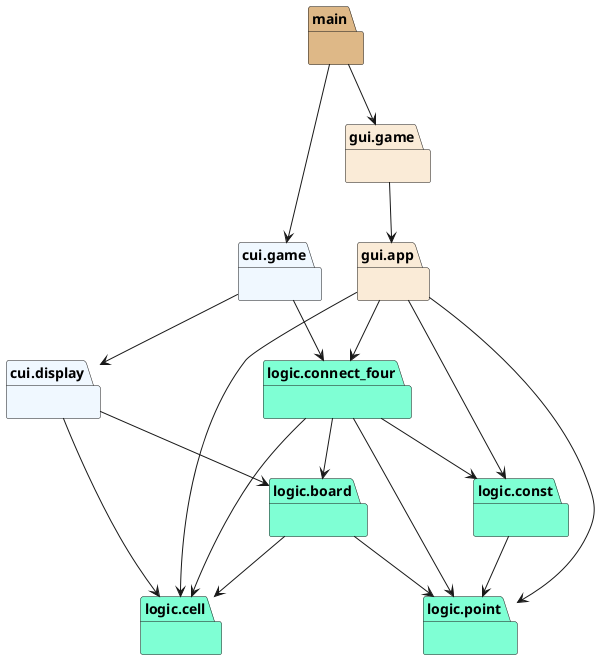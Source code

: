 @startuml packages
set namespaceSeparator none
package "cui.display" as cui.display #aliceblue {
}
package "cui.game" as cui.game #aliceblue {
}
package "gui.app" as gui.app #antiquewhite {
}
package "gui.game" as gui.game #antiquewhite {
}
package "logic.board" as logic.board #aquamarine {
}
package "logic.cell" as logic.cell #aquamarine {
}
package "logic.connect_four" as logic.connect_four #aquamarine {
}
package "logic.const" as logic.const #aquamarine {
}
package "logic.point" as logic.point #aquamarine {
}
package "main" as main #burlywood {
}
cui.display --> logic.board
cui.display --> logic.cell
cui.game --> cui.display
cui.game --> logic.connect_four
gui.app --> logic.cell
gui.app --> logic.connect_four
gui.app --> logic.const
gui.app --> logic.point
gui.game --> gui.app
logic.board --> logic.cell
logic.board --> logic.point
logic.connect_four --> logic.const
logic.connect_four --> logic.board
logic.connect_four --> logic.cell
logic.connect_four --> logic.point
logic.const --> logic.point
main --> cui.game
main --> gui.game
@enduml
